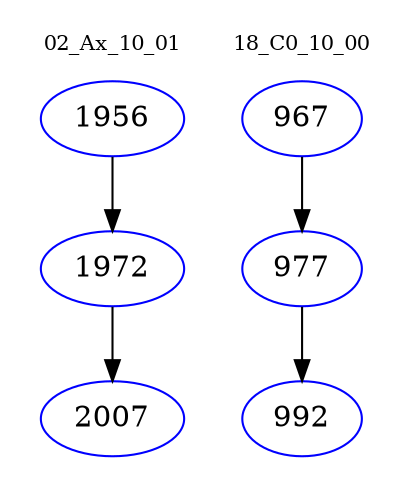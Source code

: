 digraph{
subgraph cluster_0 {
color = white
label = "02_Ax_10_01";
fontsize=10;
T0_1956 [label="1956", color="blue"]
T0_1956 -> T0_1972 [color="black"]
T0_1972 [label="1972", color="blue"]
T0_1972 -> T0_2007 [color="black"]
T0_2007 [label="2007", color="blue"]
}
subgraph cluster_1 {
color = white
label = "18_C0_10_00";
fontsize=10;
T1_967 [label="967", color="blue"]
T1_967 -> T1_977 [color="black"]
T1_977 [label="977", color="blue"]
T1_977 -> T1_992 [color="black"]
T1_992 [label="992", color="blue"]
}
}
